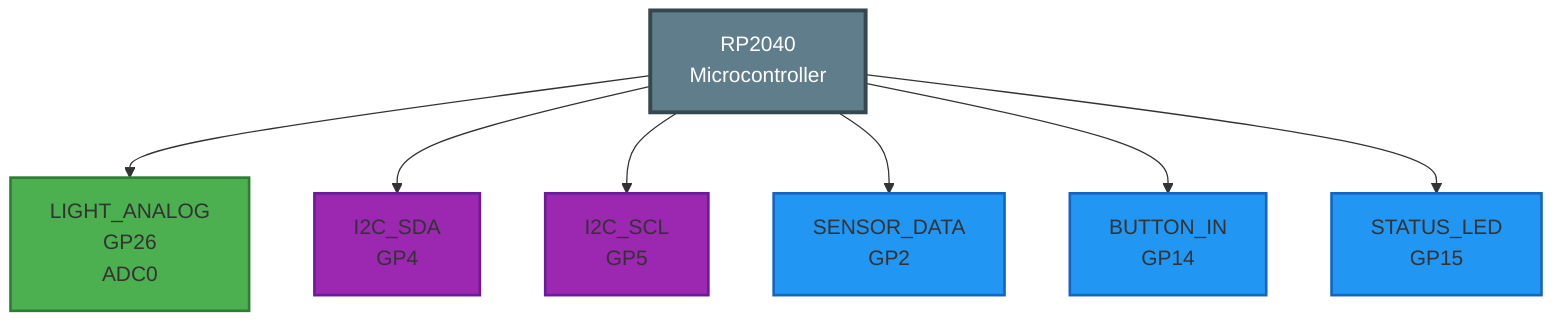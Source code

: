 %% RP2040 Pinout Diagram
%% Generated by PinmapGen on 2025-09-28 05:43:28

graph TB
    %% MCU node
    MCU["RP2040<br/>Microcontroller"]

    %% Pin nodes and connections
    %% Analog pins
    MCU --> LIGHT_ANALOG["LIGHT_ANALOG<br/>GP26<br/>ADC0"]
    class LIGHT_ANALOG analog

    %% Communication pins
    MCU --> I2C_SDA["I2C_SDA<br/>GP4"]
    class I2C_SDA communication
    MCU --> I2C_SCL["I2C_SCL<br/>GP5"]
    class I2C_SCL communication

    %% Digital I/O pins
    MCU --> SENSOR_DATA["SENSOR_DATA<br/>GP2"]
    class SENSOR_DATA digital
    MCU --> BUTTON_IN["BUTTON_IN<br/>GP14"]
    class BUTTON_IN digital
    MCU --> STATUS_LED["STATUS_LED<br/>GP15"]
    class STATUS_LED digital

    %% Node styling
    classDef power fill:#ffeb3b,stroke:#f57f17,stroke-width:2px
    classDef analog fill:#4caf50,stroke:#2e7d32,stroke-width:2px
    classDef digital fill:#2196f3,stroke:#1565c0,stroke-width:2px
    classDef special fill:#ff9800,stroke:#e65100,stroke-width:2px
    classDef communication fill:#9c27b0,stroke:#6a1b9a,stroke-width:2px
    classDef differential fill:#f44336,stroke:#c62828,stroke-width:3px

    %% MCU styling
    class MCU mcu
    classDef mcu fill:#607d8b,stroke:#37474f,stroke-width:3px,color:#fff